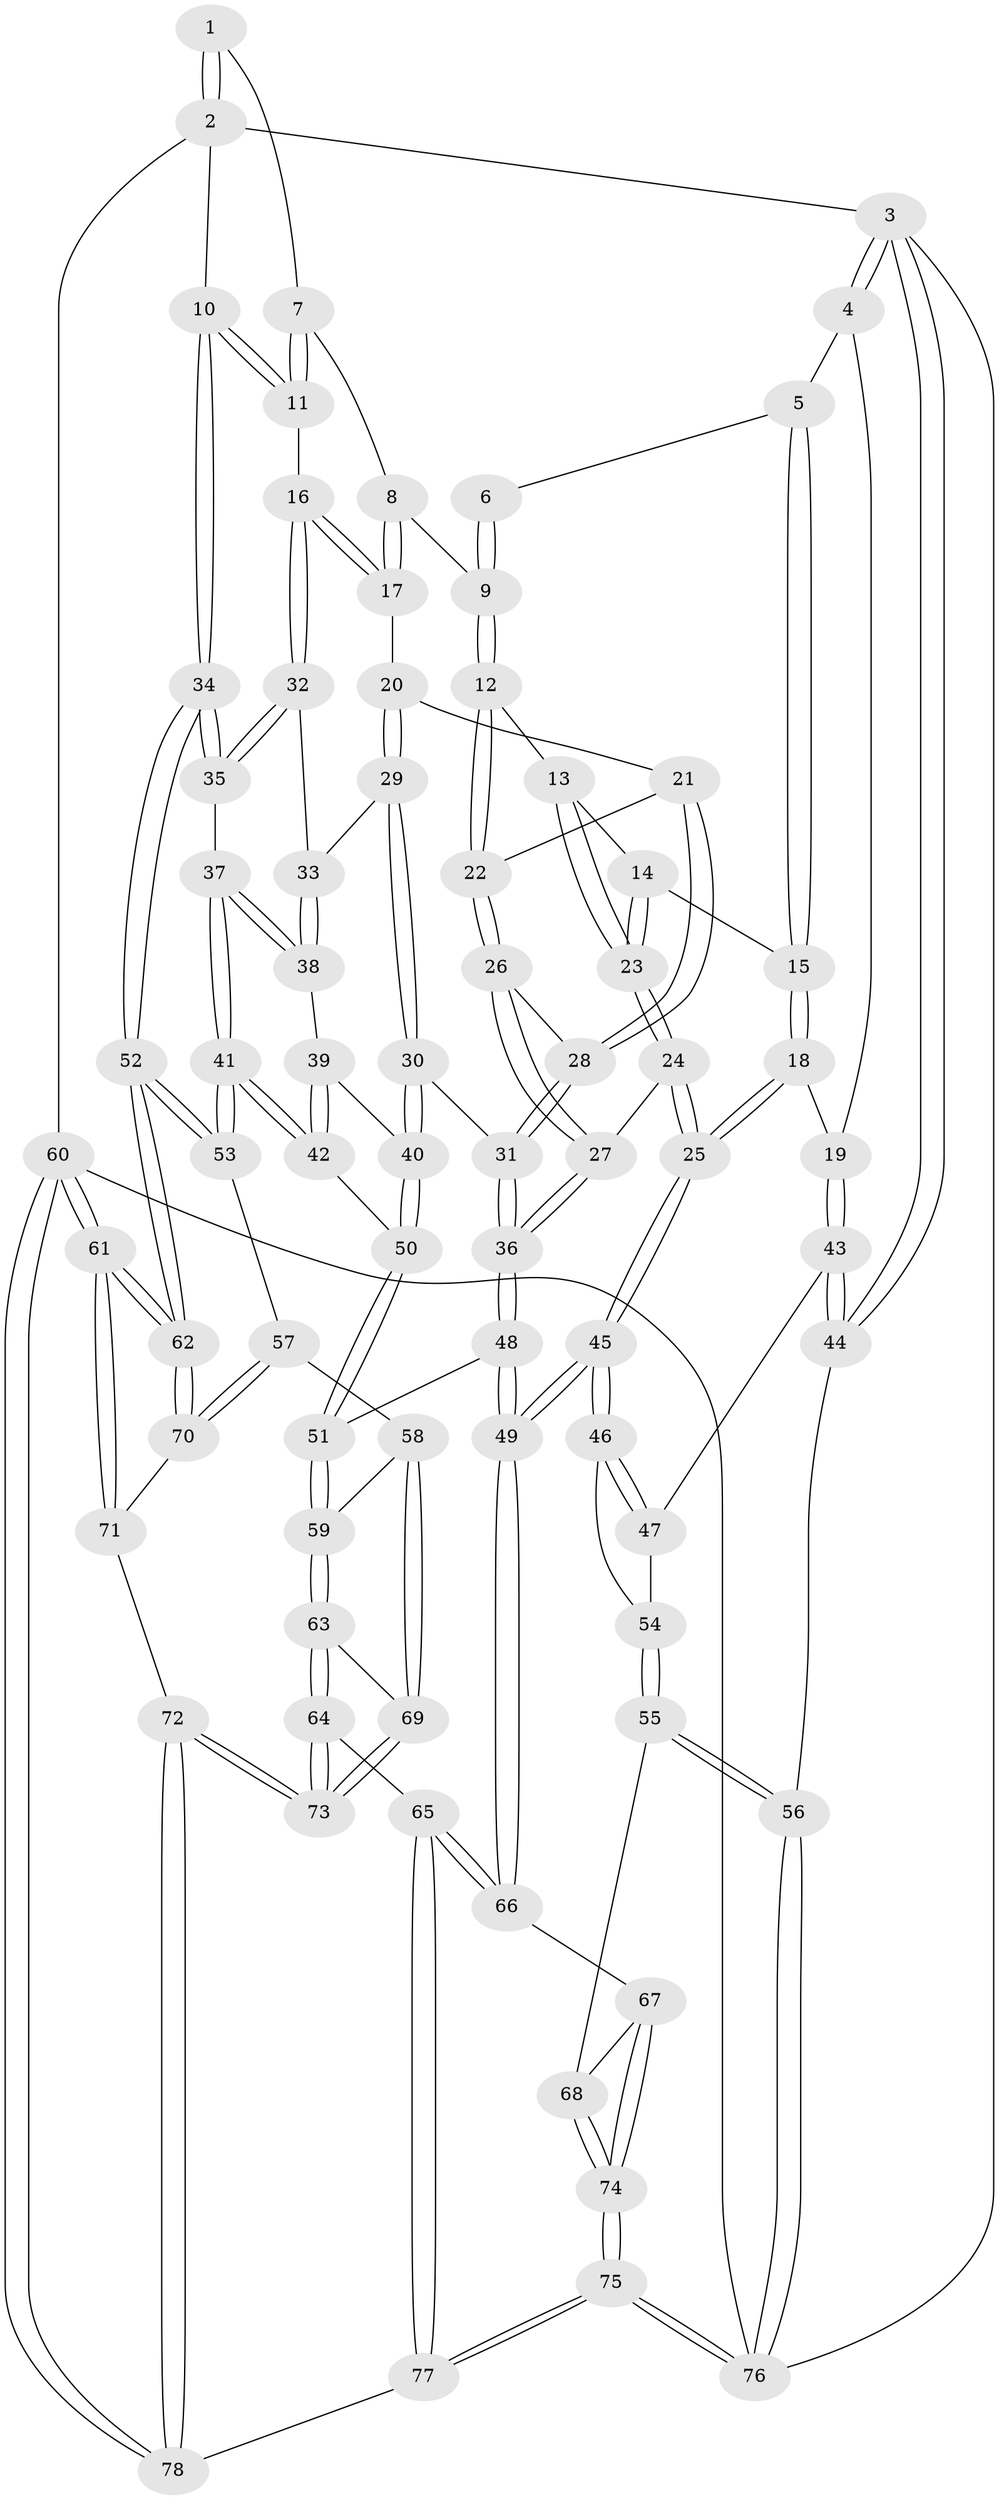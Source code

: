 // coarse degree distribution, {4: 0.42857142857142855, 6: 0.061224489795918366, 5: 0.32653061224489793, 2: 0.04081632653061224, 3: 0.12244897959183673, 8: 0.02040816326530612}
// Generated by graph-tools (version 1.1) at 2025/52/02/27/25 19:52:39]
// undirected, 78 vertices, 192 edges
graph export_dot {
graph [start="1"]
  node [color=gray90,style=filled];
  1 [pos="+0.8739925211014047+0"];
  2 [pos="+1+0"];
  3 [pos="+0+0"];
  4 [pos="+0+0"];
  5 [pos="+0.35083915901608714+0"];
  6 [pos="+0.45198498100719975+0"];
  7 [pos="+0.8442925021803656+0"];
  8 [pos="+0.7338426396370195+0.0845721003558967"];
  9 [pos="+0.5229504800152728+0"];
  10 [pos="+1+0.13213492619908868"];
  11 [pos="+0.9124874112028366+0.14991093924594742"];
  12 [pos="+0.52915633872514+0.04236625912388628"];
  13 [pos="+0.4439201085876884+0.16697746788836834"];
  14 [pos="+0.3356933428146848+0.06694768223815542"];
  15 [pos="+0.30198417176198256+0"];
  16 [pos="+0.9042258247597279+0.16346420345363527"];
  17 [pos="+0.7172292807767413+0.17223760970620075"];
  18 [pos="+0.1623040689212622+0.25489286189798555"];
  19 [pos="+0.14178496443775354+0.25651922969391466"];
  20 [pos="+0.7083053263855866+0.18354628021384034"];
  21 [pos="+0.6478870435536545+0.1792105634817019"];
  22 [pos="+0.5627151850778394+0.1168149292557589"];
  23 [pos="+0.4023101545753783+0.23886281828734973"];
  24 [pos="+0.3958216916058698+0.3046483223387365"];
  25 [pos="+0.3059159119965614+0.3400186923129428"];
  26 [pos="+0.5182063844668127+0.24520817989926139"];
  27 [pos="+0.4502011980012636+0.31404892807406043"];
  28 [pos="+0.6109107988529469+0.24700448962643828"];
  29 [pos="+0.7432241934983649+0.2900463582768038"];
  30 [pos="+0.6959314231046861+0.3561544792152069"];
  31 [pos="+0.6425950279271974+0.35974707362475494"];
  32 [pos="+0.890032122608057+0.2340152543165448"];
  33 [pos="+0.8171863699549177+0.28575548529457573"];
  34 [pos="+1+0.40959115263494156"];
  35 [pos="+1+0.415053967613772"];
  36 [pos="+0.5566932853181003+0.39986614774349233"];
  37 [pos="+1+0.4216546432998269"];
  38 [pos="+0.8490128979058609+0.3596974179661439"];
  39 [pos="+0.8242747098675172+0.39318544319014426"];
  40 [pos="+0.6979983574915607+0.3591140356803121"];
  41 [pos="+0.8809228237683112+0.5285779309354487"];
  42 [pos="+0.8337136623161854+0.5184124589186355"];
  43 [pos="+0+0.35754901136305034"];
  44 [pos="+0+0.357395755802134"];
  45 [pos="+0.3016062272512338+0.5779319196921169"];
  46 [pos="+0.2752172327652007+0.5734489732526947"];
  47 [pos="+0+0.4089343819122395"];
  48 [pos="+0.5517920872287478+0.4870662128499517"];
  49 [pos="+0.357962761383215+0.6606705578878137"];
  50 [pos="+0.7668948143029528+0.5226773914383166"];
  51 [pos="+0.6977815765933678+0.579587196374791"];
  52 [pos="+1+0.7369778305533062"];
  53 [pos="+0.9113863941020331+0.6485007249163208"];
  54 [pos="+0.07687990840213181+0.6118477440923011"];
  55 [pos="+0.024002814556223964+0.7083093668309204"];
  56 [pos="+0+0.7073440371773198"];
  57 [pos="+0.8654380139481822+0.7148717446019582"];
  58 [pos="+0.7619128041030493+0.6959504770278993"];
  59 [pos="+0.6922458259692367+0.62021950881965"];
  60 [pos="+1+1"];
  61 [pos="+1+1"];
  62 [pos="+1+0.7687342903714055"];
  63 [pos="+0.5482199285647135+0.746181256894143"];
  64 [pos="+0.49404845670134573+0.7687747184294612"];
  65 [pos="+0.43108685965623167+0.7844775550512302"];
  66 [pos="+0.3666608806674805+0.7272009136330768"];
  67 [pos="+0.27669839531812485+0.7692536222912904"];
  68 [pos="+0.03351762727404206+0.7155092726171695"];
  69 [pos="+0.7235542026848419+0.7921438871211876"];
  70 [pos="+0.8862633464517283+0.8362430044338468"];
  71 [pos="+0.8748774035853314+0.8534439454543541"];
  72 [pos="+0.7890540028831254+0.9198952670265047"];
  73 [pos="+0.7862482485951305+0.9162941737705121"];
  74 [pos="+0.08565431839866962+0.9916508516547874"];
  75 [pos="+0+1"];
  76 [pos="+0+1"];
  77 [pos="+0.4970876555165598+1"];
  78 [pos="+0.7185330272313531+1"];
  1 -- 2;
  1 -- 2;
  1 -- 7;
  2 -- 3;
  2 -- 10;
  2 -- 60;
  3 -- 4;
  3 -- 4;
  3 -- 44;
  3 -- 44;
  3 -- 76;
  4 -- 5;
  4 -- 19;
  5 -- 6;
  5 -- 15;
  5 -- 15;
  6 -- 9;
  6 -- 9;
  7 -- 8;
  7 -- 11;
  7 -- 11;
  8 -- 9;
  8 -- 17;
  8 -- 17;
  9 -- 12;
  9 -- 12;
  10 -- 11;
  10 -- 11;
  10 -- 34;
  10 -- 34;
  11 -- 16;
  12 -- 13;
  12 -- 22;
  12 -- 22;
  13 -- 14;
  13 -- 23;
  13 -- 23;
  14 -- 15;
  14 -- 23;
  14 -- 23;
  15 -- 18;
  15 -- 18;
  16 -- 17;
  16 -- 17;
  16 -- 32;
  16 -- 32;
  17 -- 20;
  18 -- 19;
  18 -- 25;
  18 -- 25;
  19 -- 43;
  19 -- 43;
  20 -- 21;
  20 -- 29;
  20 -- 29;
  21 -- 22;
  21 -- 28;
  21 -- 28;
  22 -- 26;
  22 -- 26;
  23 -- 24;
  23 -- 24;
  24 -- 25;
  24 -- 25;
  24 -- 27;
  25 -- 45;
  25 -- 45;
  26 -- 27;
  26 -- 27;
  26 -- 28;
  27 -- 36;
  27 -- 36;
  28 -- 31;
  28 -- 31;
  29 -- 30;
  29 -- 30;
  29 -- 33;
  30 -- 31;
  30 -- 40;
  30 -- 40;
  31 -- 36;
  31 -- 36;
  32 -- 33;
  32 -- 35;
  32 -- 35;
  33 -- 38;
  33 -- 38;
  34 -- 35;
  34 -- 35;
  34 -- 52;
  34 -- 52;
  35 -- 37;
  36 -- 48;
  36 -- 48;
  37 -- 38;
  37 -- 38;
  37 -- 41;
  37 -- 41;
  38 -- 39;
  39 -- 40;
  39 -- 42;
  39 -- 42;
  40 -- 50;
  40 -- 50;
  41 -- 42;
  41 -- 42;
  41 -- 53;
  41 -- 53;
  42 -- 50;
  43 -- 44;
  43 -- 44;
  43 -- 47;
  44 -- 56;
  45 -- 46;
  45 -- 46;
  45 -- 49;
  45 -- 49;
  46 -- 47;
  46 -- 47;
  46 -- 54;
  47 -- 54;
  48 -- 49;
  48 -- 49;
  48 -- 51;
  49 -- 66;
  49 -- 66;
  50 -- 51;
  50 -- 51;
  51 -- 59;
  51 -- 59;
  52 -- 53;
  52 -- 53;
  52 -- 62;
  52 -- 62;
  53 -- 57;
  54 -- 55;
  54 -- 55;
  55 -- 56;
  55 -- 56;
  55 -- 68;
  56 -- 76;
  56 -- 76;
  57 -- 58;
  57 -- 70;
  57 -- 70;
  58 -- 59;
  58 -- 69;
  58 -- 69;
  59 -- 63;
  59 -- 63;
  60 -- 61;
  60 -- 61;
  60 -- 78;
  60 -- 78;
  60 -- 76;
  61 -- 62;
  61 -- 62;
  61 -- 71;
  61 -- 71;
  62 -- 70;
  62 -- 70;
  63 -- 64;
  63 -- 64;
  63 -- 69;
  64 -- 65;
  64 -- 73;
  64 -- 73;
  65 -- 66;
  65 -- 66;
  65 -- 77;
  65 -- 77;
  66 -- 67;
  67 -- 68;
  67 -- 74;
  67 -- 74;
  68 -- 74;
  68 -- 74;
  69 -- 73;
  69 -- 73;
  70 -- 71;
  71 -- 72;
  72 -- 73;
  72 -- 73;
  72 -- 78;
  72 -- 78;
  74 -- 75;
  74 -- 75;
  75 -- 76;
  75 -- 76;
  75 -- 77;
  75 -- 77;
  77 -- 78;
}
